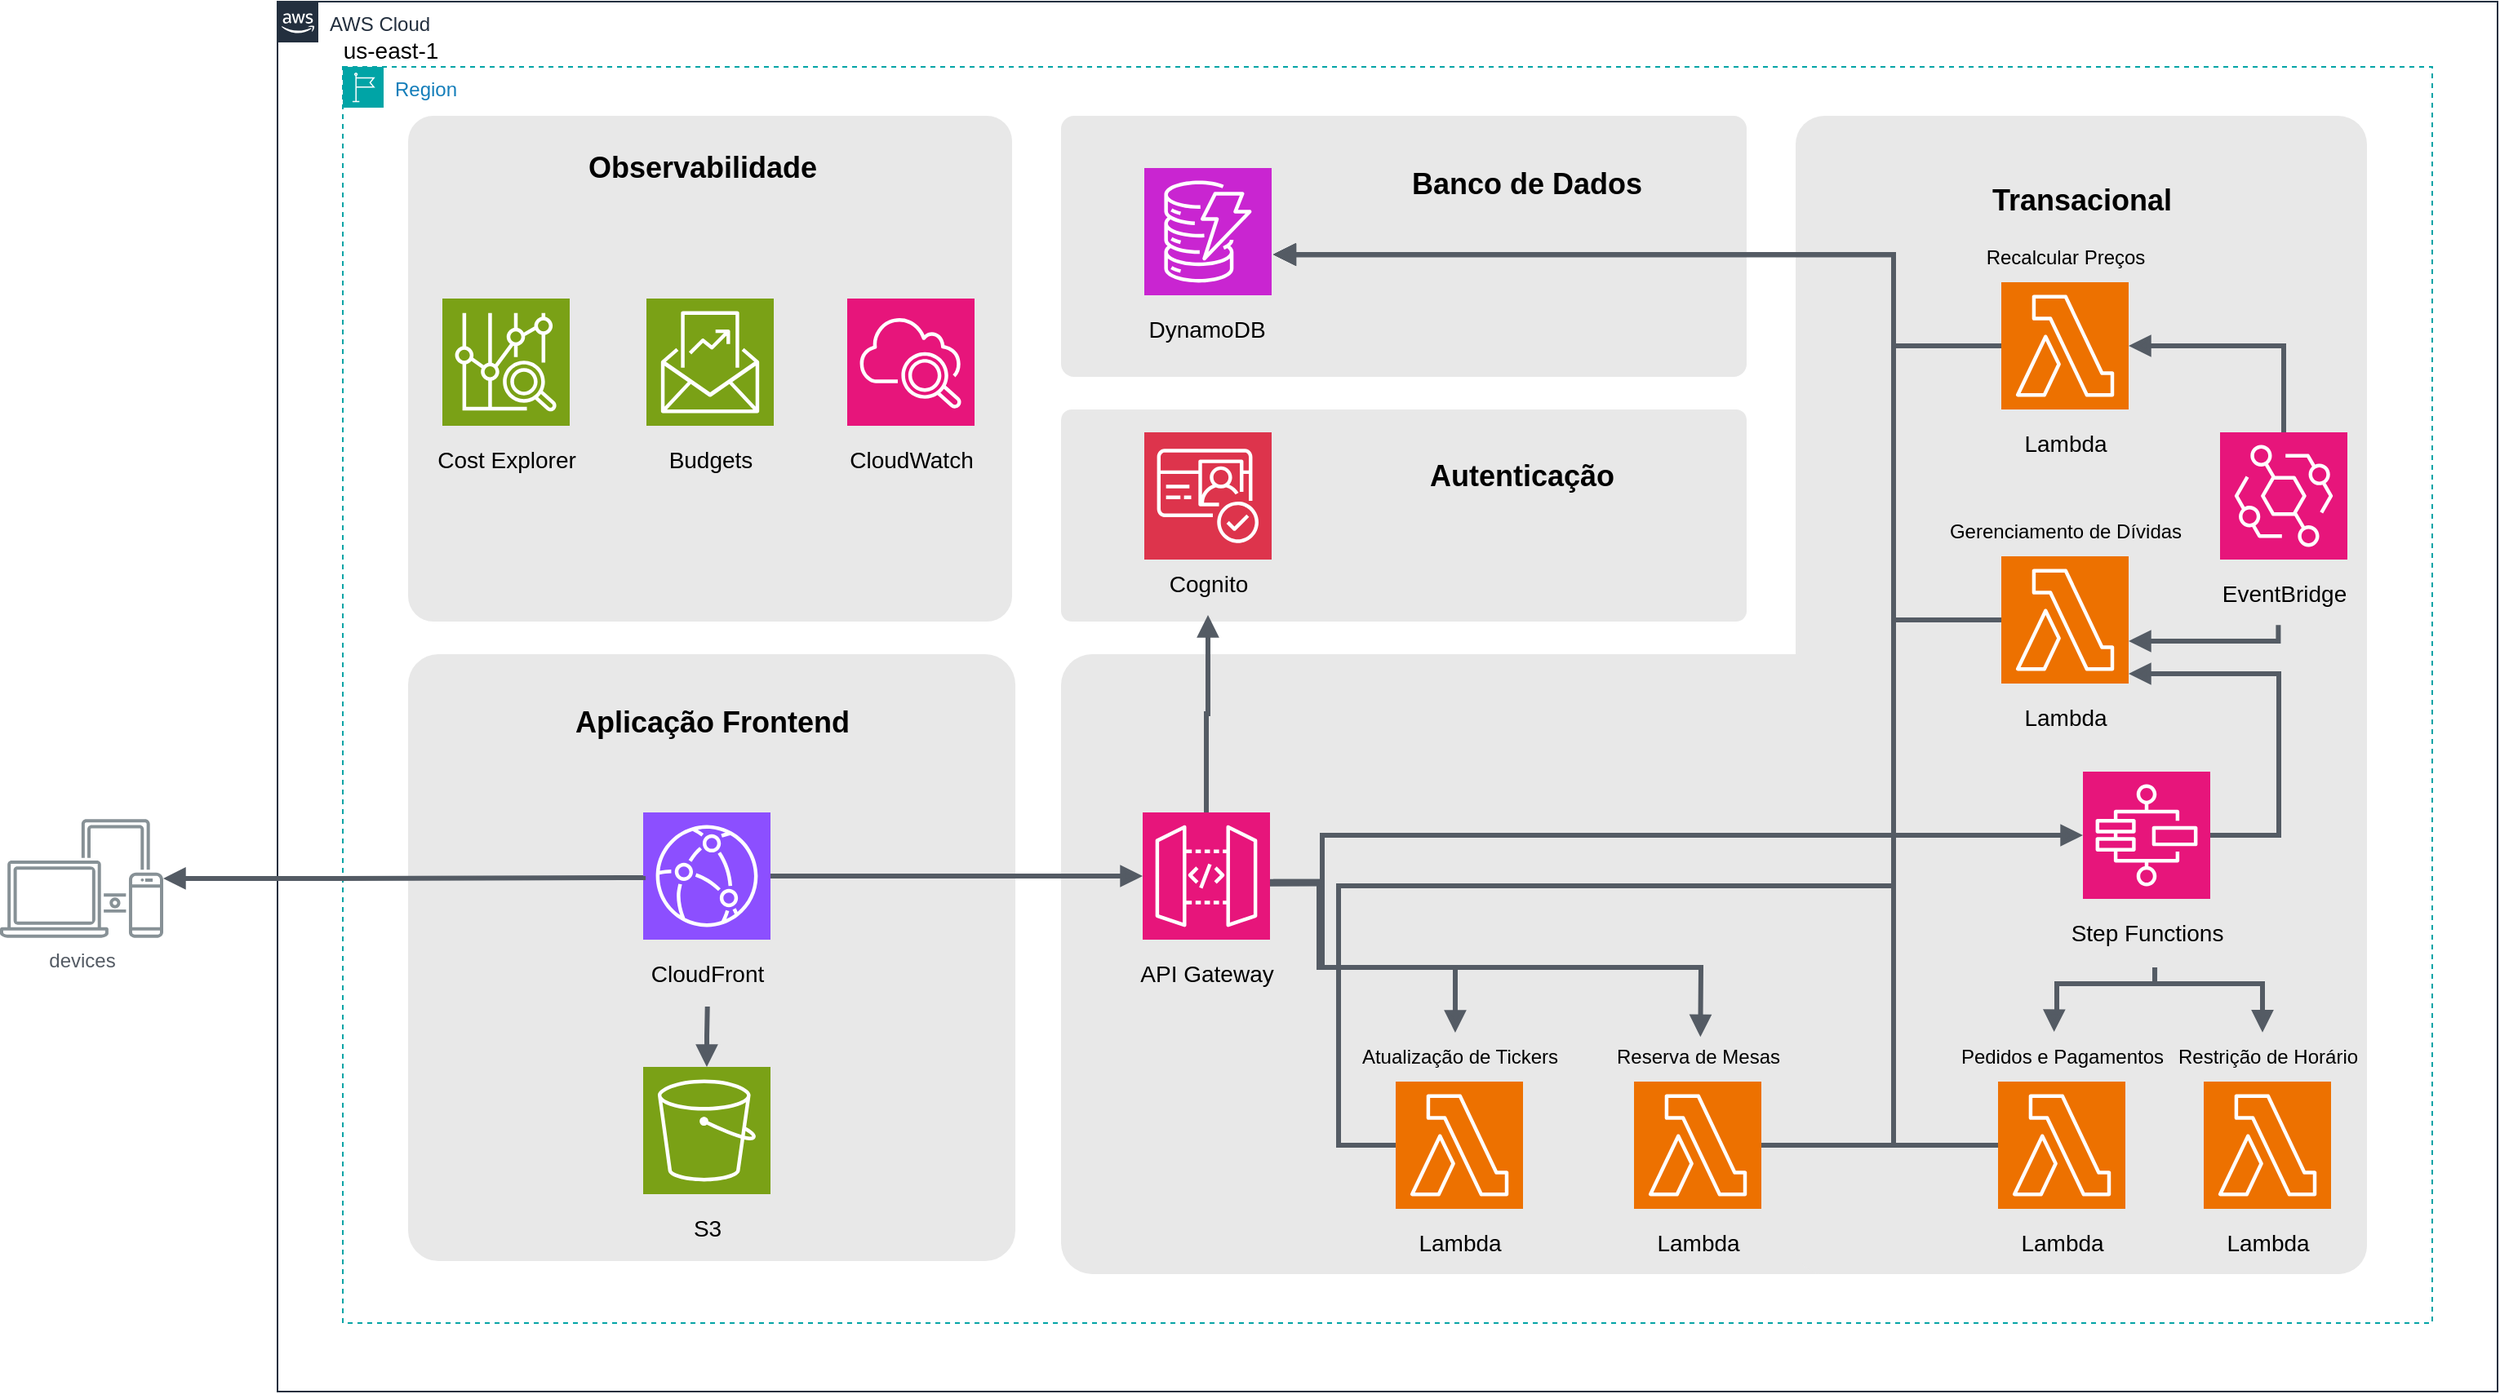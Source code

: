 <mxfile version="24.8.3">
  <diagram name="Página-1" id="DI-ENJPCS5pUVEPgq271">
    <mxGraphModel dx="1366" dy="735" grid="1" gridSize="10" guides="1" tooltips="1" connect="1" arrows="1" fold="1" page="1" pageScale="1" pageWidth="1600" pageHeight="900" math="0" shadow="0">
      <root>
        <mxCell id="0" />
        <mxCell id="1" parent="0" />
        <mxCell id="Wcygocvn48Qtb0r2ZFJX-1" value="AWS Cloud" style="points=[[0,0],[0.25,0],[0.5,0],[0.75,0],[1,0],[1,0.25],[1,0.5],[1,0.75],[1,1],[0.75,1],[0.5,1],[0.25,1],[0,1],[0,0.75],[0,0.5],[0,0.25]];outlineConnect=0;gradientColor=none;html=1;whiteSpace=wrap;fontSize=12;fontStyle=0;container=1;pointerEvents=0;collapsible=0;recursiveResize=0;shape=mxgraph.aws4.group;grIcon=mxgraph.aws4.group_aws_cloud_alt;strokeColor=#232F3E;fillColor=none;verticalAlign=top;align=left;spacingLeft=30;fontColor=#232F3E;dashed=0;" vertex="1" parent="1">
          <mxGeometry x="200" y="28" width="1360" height="852" as="geometry" />
        </mxCell>
        <mxCell id="Wcygocvn48Qtb0r2ZFJX-2" value="Region" style="points=[[0,0],[0.25,0],[0.5,0],[0.75,0],[1,0],[1,0.25],[1,0.5],[1,0.75],[1,1],[0.75,1],[0.5,1],[0.25,1],[0,1],[0,0.75],[0,0.5],[0,0.25]];outlineConnect=0;gradientColor=none;html=1;whiteSpace=wrap;fontSize=12;fontStyle=0;container=1;pointerEvents=0;collapsible=0;recursiveResize=0;shape=mxgraph.aws4.group;grIcon=mxgraph.aws4.group_region;strokeColor=#00A4A6;fillColor=none;verticalAlign=top;align=left;spacingLeft=30;fontColor=#147EBA;dashed=1;" vertex="1" parent="Wcygocvn48Qtb0r2ZFJX-1">
          <mxGeometry x="40" y="40" width="1280" height="770" as="geometry" />
        </mxCell>
        <mxCell id="Wcygocvn48Qtb0r2ZFJX-5" value="" style="whiteSpace=wrap;html=1;aspect=fixed;fillColor=#e8e8e8;strokeColor=none;rounded=1;arcSize=5;" vertex="1" parent="Wcygocvn48Qtb0r2ZFJX-2">
          <mxGeometry x="40" y="360" width="372" height="372" as="geometry" />
        </mxCell>
        <mxCell id="Wcygocvn48Qtb0r2ZFJX-6" value="" style="sketch=0;points=[[0,0,0],[0.25,0,0],[0.5,0,0],[0.75,0,0],[1,0,0],[0,1,0],[0.25,1,0],[0.5,1,0],[0.75,1,0],[1,1,0],[0,0.25,0],[0,0.5,0],[0,0.75,0],[1,0.25,0],[1,0.5,0],[1,0.75,0]];outlineConnect=0;fontColor=#232F3E;fillColor=#7AA116;strokeColor=#ffffff;dashed=0;verticalLabelPosition=bottom;verticalAlign=top;align=center;html=1;fontSize=12;fontStyle=0;aspect=fixed;shape=mxgraph.aws4.resourceIcon;resIcon=mxgraph.aws4.s3;" vertex="1" parent="Wcygocvn48Qtb0r2ZFJX-2">
          <mxGeometry x="184" y="613" width="78" height="78" as="geometry" />
        </mxCell>
        <mxCell id="Wcygocvn48Qtb0r2ZFJX-7" value="" style="sketch=0;points=[[0,0,0],[0.25,0,0],[0.5,0,0],[0.75,0,0],[1,0,0],[0,1,0],[0.25,1,0],[0.5,1,0],[0.75,1,0],[1,1,0],[0,0.25,0],[0,0.5,0],[0,0.75,0],[1,0.25,0],[1,0.5,0],[1,0.75,0]];outlineConnect=0;fontColor=#232F3E;fillColor=#8C4FFF;strokeColor=#ffffff;dashed=0;verticalLabelPosition=bottom;verticalAlign=top;align=center;html=1;fontSize=12;fontStyle=0;aspect=fixed;shape=mxgraph.aws4.resourceIcon;resIcon=mxgraph.aws4.cloudfront;" vertex="1" parent="Wcygocvn48Qtb0r2ZFJX-2">
          <mxGeometry x="184" y="457" width="78" height="78" as="geometry" />
        </mxCell>
        <mxCell id="Wcygocvn48Qtb0r2ZFJX-8" value="&lt;b&gt;Aplicação Frontend&lt;/b&gt;" style="text;html=1;align=center;verticalAlign=middle;resizable=0;points=[];autosize=1;strokeColor=none;fillColor=none;fontSize=18;" vertex="1" parent="Wcygocvn48Qtb0r2ZFJX-2">
          <mxGeometry x="131" y="382" width="190" height="40" as="geometry" />
        </mxCell>
        <mxCell id="Wcygocvn48Qtb0r2ZFJX-12" value="&lt;span style=&quot;font-size: 14px;&quot;&gt;S3&lt;/span&gt;" style="text;html=1;align=center;verticalAlign=middle;resizable=0;points=[];autosize=1;strokeColor=none;fillColor=none;fontSize=18;" vertex="1" parent="Wcygocvn48Qtb0r2ZFJX-2">
          <mxGeometry x="203" y="691" width="40" height="40" as="geometry" />
        </mxCell>
        <mxCell id="Wcygocvn48Qtb0r2ZFJX-13" value="" style="shape=image;verticalLabelPosition=bottom;labelBackgroundColor=default;verticalAlign=top;aspect=fixed;imageAspect=0;image=https://www.pngmart.com/files/23/React-Logo-PNG-File.png;" vertex="1" parent="Wcygocvn48Qtb0r2ZFJX-2">
          <mxGeometry x="32" y="601.33" width="152" height="101.34" as="geometry" />
        </mxCell>
        <mxCell id="Wcygocvn48Qtb0r2ZFJX-14" value="" style="whiteSpace=wrap;html=1;fillColor=#e8e8e8;strokeColor=none;rounded=1;arcSize=5;" vertex="1" parent="Wcygocvn48Qtb0r2ZFJX-2">
          <mxGeometry x="440" y="360" width="800" height="380" as="geometry" />
        </mxCell>
        <mxCell id="Wcygocvn48Qtb0r2ZFJX-16" value="" style="whiteSpace=wrap;html=1;fillColor=#e8e8e8;strokeColor=none;rounded=1;arcSize=5;" vertex="1" parent="Wcygocvn48Qtb0r2ZFJX-2">
          <mxGeometry x="890" y="30" width="350" height="710" as="geometry" />
        </mxCell>
        <mxCell id="Wcygocvn48Qtb0r2ZFJX-17" value="&lt;b&gt;Transacional&lt;/b&gt;" style="text;html=1;align=center;verticalAlign=middle;resizable=0;points=[];autosize=1;strokeColor=none;fillColor=none;fontSize=18;" vertex="1" parent="Wcygocvn48Qtb0r2ZFJX-2">
          <mxGeometry x="1000" y="62" width="130" height="40" as="geometry" />
        </mxCell>
        <mxCell id="Wcygocvn48Qtb0r2ZFJX-18" value="" style="sketch=0;points=[[0,0,0],[0.25,0,0],[0.5,0,0],[0.75,0,0],[1,0,0],[0,1,0],[0.25,1,0],[0.5,1,0],[0.75,1,0],[1,1,0],[0,0.25,0],[0,0.5,0],[0,0.75,0],[1,0.25,0],[1,0.5,0],[1,0.75,0]];outlineConnect=0;fontColor=#232F3E;fillColor=#E7157B;strokeColor=#ffffff;dashed=0;verticalLabelPosition=bottom;verticalAlign=top;align=center;html=1;fontSize=12;fontStyle=0;aspect=fixed;shape=mxgraph.aws4.resourceIcon;resIcon=mxgraph.aws4.api_gateway;rounded=1;arcSize=5;fontFamily=Helvetica;" vertex="1" parent="Wcygocvn48Qtb0r2ZFJX-2">
          <mxGeometry x="490" y="457" width="78" height="78" as="geometry" />
        </mxCell>
        <mxCell id="Wcygocvn48Qtb0r2ZFJX-19" value="&lt;span style=&quot;font-size: 14px;&quot;&gt;API Gateway&lt;/span&gt;" style="text;html=1;align=center;verticalAlign=middle;resizable=0;points=[];autosize=1;strokeColor=none;fillColor=none;fontSize=18;" vertex="1" parent="Wcygocvn48Qtb0r2ZFJX-2">
          <mxGeometry x="474" y="535" width="110" height="40" as="geometry" />
        </mxCell>
        <mxCell id="Wcygocvn48Qtb0r2ZFJX-20" value="" style="sketch=0;points=[[0,0,0],[0.25,0,0],[0.5,0,0],[0.75,0,0],[1,0,0],[0,1,0],[0.25,1,0],[0.5,1,0],[0.75,1,0],[1,1,0],[0,0.25,0],[0,0.5,0],[0,0.75,0],[1,0.25,0],[1,0.5,0],[1,0.75,0]];outlineConnect=0;fontColor=#232F3E;fillColor=#ED7100;strokeColor=#ffffff;dashed=0;verticalLabelPosition=bottom;verticalAlign=top;align=center;html=1;fontSize=12;fontStyle=0;aspect=fixed;shape=mxgraph.aws4.resourceIcon;resIcon=mxgraph.aws4.lambda;rounded=1;arcSize=5;fontFamily=Helvetica;" vertex="1" parent="Wcygocvn48Qtb0r2ZFJX-2">
          <mxGeometry x="645" y="622" width="78" height="78" as="geometry" />
        </mxCell>
        <mxCell id="Wcygocvn48Qtb0r2ZFJX-21" value="" style="sketch=0;points=[[0,0,0],[0.25,0,0],[0.5,0,0],[0.75,0,0],[1,0,0],[0,1,0],[0.25,1,0],[0.5,1,0],[0.75,1,0],[1,1,0],[0,0.25,0],[0,0.5,0],[0,0.75,0],[1,0.25,0],[1,0.5,0],[1,0.75,0]];outlineConnect=0;fontColor=#232F3E;fillColor=#ED7100;strokeColor=#ffffff;dashed=0;verticalLabelPosition=bottom;verticalAlign=top;align=center;html=1;fontSize=12;fontStyle=0;aspect=fixed;shape=mxgraph.aws4.resourceIcon;resIcon=mxgraph.aws4.lambda;rounded=1;arcSize=5;fontFamily=Helvetica;" vertex="1" parent="Wcygocvn48Qtb0r2ZFJX-2">
          <mxGeometry x="791" y="622" width="78" height="78" as="geometry" />
        </mxCell>
        <mxCell id="Wcygocvn48Qtb0r2ZFJX-23" value="" style="sketch=0;points=[[0,0,0],[0.25,0,0],[0.5,0,0],[0.75,0,0],[1,0,0],[0,1,0],[0.25,1,0],[0.5,1,0],[0.75,1,0],[1,1,0],[0,0.25,0],[0,0.5,0],[0,0.75,0],[1,0.25,0],[1,0.5,0],[1,0.75,0]];outlineConnect=0;fontColor=#232F3E;fillColor=#ED7100;strokeColor=#ffffff;dashed=0;verticalLabelPosition=bottom;verticalAlign=top;align=center;html=1;fontSize=12;fontStyle=0;aspect=fixed;shape=mxgraph.aws4.resourceIcon;resIcon=mxgraph.aws4.lambda;rounded=1;arcSize=5;fontFamily=Helvetica;" vertex="1" parent="Wcygocvn48Qtb0r2ZFJX-2">
          <mxGeometry x="1014" y="622" width="78" height="78" as="geometry" />
        </mxCell>
        <mxCell id="Wcygocvn48Qtb0r2ZFJX-24" value="" style="sketch=0;points=[[0,0,0],[0.25,0,0],[0.5,0,0],[0.75,0,0],[1,0,0],[0,1,0],[0.25,1,0],[0.5,1,0],[0.75,1,0],[1,1,0],[0,0.25,0],[0,0.5,0],[0,0.75,0],[1,0.25,0],[1,0.5,0],[1,0.75,0]];outlineConnect=0;fontColor=#232F3E;fillColor=#ED7100;strokeColor=#ffffff;dashed=0;verticalLabelPosition=bottom;verticalAlign=top;align=center;html=1;fontSize=12;fontStyle=0;aspect=fixed;shape=mxgraph.aws4.resourceIcon;resIcon=mxgraph.aws4.lambda;rounded=1;arcSize=5;fontFamily=Helvetica;" vertex="1" parent="Wcygocvn48Qtb0r2ZFJX-2">
          <mxGeometry x="1140" y="622" width="78" height="78" as="geometry" />
        </mxCell>
        <mxCell id="Wcygocvn48Qtb0r2ZFJX-25" value="" style="sketch=0;points=[[0,0,0],[0.25,0,0],[0.5,0,0],[0.75,0,0],[1,0,0],[0,1,0],[0.25,1,0],[0.5,1,0],[0.75,1,0],[1,1,0],[0,0.25,0],[0,0.5,0],[0,0.75,0],[1,0.25,0],[1,0.5,0],[1,0.75,0]];outlineConnect=0;fontColor=#232F3E;fillColor=#ED7100;strokeColor=#ffffff;dashed=0;verticalLabelPosition=bottom;verticalAlign=top;align=center;html=1;fontSize=12;fontStyle=0;aspect=fixed;shape=mxgraph.aws4.resourceIcon;resIcon=mxgraph.aws4.lambda;rounded=1;arcSize=5;fontFamily=Helvetica;" vertex="1" parent="Wcygocvn48Qtb0r2ZFJX-2">
          <mxGeometry x="1016" y="300" width="78" height="78" as="geometry" />
        </mxCell>
        <mxCell id="Wcygocvn48Qtb0r2ZFJX-26" value="" style="sketch=0;points=[[0,0,0],[0.25,0,0],[0.5,0,0],[0.75,0,0],[1,0,0],[0,1,0],[0.25,1,0],[0.5,1,0],[0.75,1,0],[1,1,0],[0,0.25,0],[0,0.5,0],[0,0.75,0],[1,0.25,0],[1,0.5,0],[1,0.75,0]];outlineConnect=0;fontColor=#232F3E;fillColor=#ED7100;strokeColor=#ffffff;dashed=0;verticalLabelPosition=bottom;verticalAlign=top;align=center;html=1;fontSize=12;fontStyle=0;aspect=fixed;shape=mxgraph.aws4.resourceIcon;resIcon=mxgraph.aws4.lambda;rounded=1;arcSize=5;fontFamily=Helvetica;" vertex="1" parent="Wcygocvn48Qtb0r2ZFJX-2">
          <mxGeometry x="1016" y="132" width="78" height="78" as="geometry" />
        </mxCell>
        <mxCell id="Wcygocvn48Qtb0r2ZFJX-27" value="&lt;span style=&quot;font-size: 14px;&quot;&gt;Lambda&lt;/span&gt;" style="text;html=1;align=center;verticalAlign=middle;resizable=0;points=[];autosize=1;strokeColor=none;fillColor=none;fontSize=18;" vertex="1" parent="Wcygocvn48Qtb0r2ZFJX-2">
          <mxGeometry x="649" y="700" width="70" height="40" as="geometry" />
        </mxCell>
        <mxCell id="Wcygocvn48Qtb0r2ZFJX-28" value="&lt;span style=&quot;font-size: 14px;&quot;&gt;Lambda&lt;/span&gt;" style="text;html=1;align=center;verticalAlign=middle;resizable=0;points=[];autosize=1;strokeColor=none;fillColor=none;fontSize=18;" vertex="1" parent="Wcygocvn48Qtb0r2ZFJX-2">
          <mxGeometry x="795" y="700" width="70" height="40" as="geometry" />
        </mxCell>
        <mxCell id="Wcygocvn48Qtb0r2ZFJX-30" value="&lt;span style=&quot;font-size: 14px;&quot;&gt;Lambda&lt;/span&gt;" style="text;html=1;align=center;verticalAlign=middle;resizable=0;points=[];autosize=1;strokeColor=none;fillColor=none;fontSize=18;" vertex="1" parent="Wcygocvn48Qtb0r2ZFJX-2">
          <mxGeometry x="1018" y="700" width="70" height="40" as="geometry" />
        </mxCell>
        <mxCell id="Wcygocvn48Qtb0r2ZFJX-31" value="&lt;span style=&quot;font-size: 14px;&quot;&gt;Lambda&lt;/span&gt;" style="text;html=1;align=center;verticalAlign=middle;resizable=0;points=[];autosize=1;strokeColor=none;fillColor=none;fontSize=18;" vertex="1" parent="Wcygocvn48Qtb0r2ZFJX-2">
          <mxGeometry x="1144" y="700" width="70" height="40" as="geometry" />
        </mxCell>
        <mxCell id="Wcygocvn48Qtb0r2ZFJX-32" value="&lt;span style=&quot;font-size: 14px;&quot;&gt;Lambda&lt;/span&gt;" style="text;html=1;align=center;verticalAlign=middle;resizable=0;points=[];autosize=1;strokeColor=none;fillColor=none;fontSize=18;" vertex="1" parent="Wcygocvn48Qtb0r2ZFJX-2">
          <mxGeometry x="1020" y="378" width="70" height="40" as="geometry" />
        </mxCell>
        <mxCell id="Wcygocvn48Qtb0r2ZFJX-33" value="&lt;span style=&quot;font-size: 14px;&quot;&gt;Lambda&lt;/span&gt;" style="text;html=1;align=center;verticalAlign=middle;resizable=0;points=[];autosize=1;strokeColor=none;fillColor=none;fontSize=18;" vertex="1" parent="Wcygocvn48Qtb0r2ZFJX-2">
          <mxGeometry x="1020" y="210" width="70" height="40" as="geometry" />
        </mxCell>
        <mxCell id="Wcygocvn48Qtb0r2ZFJX-34" value="Atualização de Tickers" style="text;html=1;align=center;verticalAlign=middle;resizable=0;points=[];autosize=1;strokeColor=none;fillColor=none;" vertex="1" parent="Wcygocvn48Qtb0r2ZFJX-2">
          <mxGeometry x="614" y="592" width="140" height="30" as="geometry" />
        </mxCell>
        <mxCell id="Wcygocvn48Qtb0r2ZFJX-35" value="&lt;font style=&quot;font-size: 12px;&quot;&gt;Reserva de Mesas&lt;/font&gt;" style="text;html=1;align=center;verticalAlign=middle;resizable=0;points=[];autosize=1;strokeColor=none;fillColor=none;" vertex="1" parent="Wcygocvn48Qtb0r2ZFJX-2">
          <mxGeometry x="770" y="592" width="120" height="30" as="geometry" />
        </mxCell>
        <mxCell id="Wcygocvn48Qtb0r2ZFJX-37" value="&lt;font style=&quot;font-size: 12px;&quot;&gt;Recalcular Preços&lt;/font&gt;" style="text;html=1;align=center;verticalAlign=middle;resizable=0;points=[];autosize=1;strokeColor=none;fillColor=none;" vertex="1" parent="Wcygocvn48Qtb0r2ZFJX-2">
          <mxGeometry x="995" y="102" width="120" height="30" as="geometry" />
        </mxCell>
        <mxCell id="Wcygocvn48Qtb0r2ZFJX-38" value="&lt;font style=&quot;font-size: 12px;&quot;&gt;Gerenciamento de Dívidas&lt;/font&gt;" style="text;html=1;align=center;verticalAlign=middle;resizable=0;points=[];autosize=1;strokeColor=none;fillColor=none;" vertex="1" parent="Wcygocvn48Qtb0r2ZFJX-2">
          <mxGeometry x="970" y="270" width="170" height="30" as="geometry" />
        </mxCell>
        <mxCell id="Wcygocvn48Qtb0r2ZFJX-39" value="Pedidos e Pagamentos" style="text;html=1;align=center;verticalAlign=middle;resizable=0;points=[];autosize=1;strokeColor=none;fillColor=none;" vertex="1" parent="Wcygocvn48Qtb0r2ZFJX-2">
          <mxGeometry x="978" y="592" width="150" height="30" as="geometry" />
        </mxCell>
        <mxCell id="Wcygocvn48Qtb0r2ZFJX-40" value="Restrição de Horário" style="text;html=1;align=center;verticalAlign=middle;resizable=0;points=[];autosize=1;strokeColor=none;fillColor=none;" vertex="1" parent="Wcygocvn48Qtb0r2ZFJX-2">
          <mxGeometry x="1114" y="592" width="130" height="30" as="geometry" />
        </mxCell>
        <mxCell id="Wcygocvn48Qtb0r2ZFJX-44" value="" style="edgeStyle=orthogonalEdgeStyle;html=1;endArrow=none;elbow=vertical;startArrow=block;startFill=1;strokeColor=#545B64;rounded=0;strokeWidth=3;exitX=0.5;exitY=0;exitDx=0;exitDy=0;exitPerimeter=0;entryX=0.504;entryY=1.025;entryDx=0;entryDy=0;entryPerimeter=0;" edge="1" parent="Wcygocvn48Qtb0r2ZFJX-2" source="Wcygocvn48Qtb0r2ZFJX-6" target="Wcygocvn48Qtb0r2ZFJX-11">
          <mxGeometry width="100" relative="1" as="geometry">
            <mxPoint x="463" y="681" as="sourcePoint" />
            <mxPoint x="223" y="582" as="targetPoint" />
          </mxGeometry>
        </mxCell>
        <mxCell id="Wcygocvn48Qtb0r2ZFJX-11" value="&lt;span style=&quot;font-size: 14px;&quot;&gt;CloudFront&lt;/span&gt;" style="text;html=1;align=center;verticalAlign=middle;resizable=0;points=[];autosize=1;strokeColor=none;fillColor=none;fontSize=18;" vertex="1" parent="Wcygocvn48Qtb0r2ZFJX-2">
          <mxGeometry x="178" y="535" width="90" height="40" as="geometry" />
        </mxCell>
        <mxCell id="Wcygocvn48Qtb0r2ZFJX-45" value="" style="edgeStyle=orthogonalEdgeStyle;html=1;endArrow=none;elbow=vertical;startArrow=block;startFill=1;strokeColor=#545B64;rounded=0;strokeWidth=3;entryX=1;entryY=0.5;entryDx=0;entryDy=0;entryPerimeter=0;exitX=0;exitY=0.5;exitDx=0;exitDy=0;exitPerimeter=0;" edge="1" parent="Wcygocvn48Qtb0r2ZFJX-2" source="Wcygocvn48Qtb0r2ZFJX-18" target="Wcygocvn48Qtb0r2ZFJX-7">
          <mxGeometry width="100" relative="1" as="geometry">
            <mxPoint x="262" y="546.5" as="sourcePoint" />
            <mxPoint x="556" y="545.5" as="targetPoint" />
            <Array as="points">
              <mxPoint x="450" y="496" />
              <mxPoint x="450" y="496" />
            </Array>
          </mxGeometry>
        </mxCell>
        <mxCell id="Wcygocvn48Qtb0r2ZFJX-46" value="" style="sketch=0;points=[[0,0,0],[0.25,0,0],[0.5,0,0],[0.75,0,0],[1,0,0],[0,1,0],[0.25,1,0],[0.5,1,0],[0.75,1,0],[1,1,0],[0,0.25,0],[0,0.5,0],[0,0.75,0],[1,0.25,0],[1,0.5,0],[1,0.75,0]];outlineConnect=0;fontColor=#232F3E;fillColor=#E7157B;strokeColor=#ffffff;dashed=0;verticalLabelPosition=bottom;verticalAlign=top;align=center;html=1;fontSize=12;fontStyle=0;aspect=fixed;shape=mxgraph.aws4.resourceIcon;resIcon=mxgraph.aws4.eventbridge;rounded=1;arcSize=5;fontFamily=Helvetica;" vertex="1" parent="Wcygocvn48Qtb0r2ZFJX-2">
          <mxGeometry x="1150" y="224" width="78" height="78" as="geometry" />
        </mxCell>
        <mxCell id="Wcygocvn48Qtb0r2ZFJX-47" value="" style="edgeStyle=orthogonalEdgeStyle;html=1;endArrow=none;elbow=vertical;startArrow=block;startFill=1;strokeColor=#545B64;rounded=0;strokeWidth=3;entryX=1;entryY=0.5;entryDx=0;entryDy=0;entryPerimeter=0;exitX=0.482;exitY=0;exitDx=0;exitDy=0;exitPerimeter=0;" edge="1" parent="Wcygocvn48Qtb0r2ZFJX-2" source="Wcygocvn48Qtb0r2ZFJX-34">
          <mxGeometry width="100" relative="1" as="geometry">
            <mxPoint x="798" y="499.38" as="sourcePoint" />
            <mxPoint x="570" y="499.38" as="targetPoint" />
            <Array as="points">
              <mxPoint x="682" y="552" />
              <mxPoint x="600" y="552" />
              <mxPoint x="600" y="499" />
            </Array>
          </mxGeometry>
        </mxCell>
        <mxCell id="Wcygocvn48Qtb0r2ZFJX-48" value="" style="edgeStyle=orthogonalEdgeStyle;html=1;endArrow=none;elbow=vertical;startArrow=block;startFill=1;strokeColor=#545B64;rounded=0;strokeWidth=3;entryX=1;entryY=0.5;entryDx=0;entryDy=0;entryPerimeter=0;exitX=0.514;exitY=0.089;exitDx=0;exitDy=0;exitPerimeter=0;" edge="1" parent="Wcygocvn48Qtb0r2ZFJX-2" source="Wcygocvn48Qtb0r2ZFJX-35">
          <mxGeometry width="100" relative="1" as="geometry">
            <mxPoint x="680" y="592" as="sourcePoint" />
            <mxPoint x="568" y="499.38" as="targetPoint" />
            <Array as="points">
              <mxPoint x="832" y="590" />
              <mxPoint x="832" y="552" />
              <mxPoint x="598" y="552" />
              <mxPoint x="598" y="499" />
            </Array>
          </mxGeometry>
        </mxCell>
        <mxCell id="Wcygocvn48Qtb0r2ZFJX-50" value="" style="edgeStyle=orthogonalEdgeStyle;html=1;endArrow=none;elbow=vertical;startArrow=block;startFill=1;strokeColor=#545B64;rounded=0;strokeWidth=3;entryX=1;entryY=0.5;entryDx=0;entryDy=0;entryPerimeter=0;exitX=0;exitY=0.5;exitDx=0;exitDy=0;exitPerimeter=0;" edge="1" parent="Wcygocvn48Qtb0r2ZFJX-2" source="Wcygocvn48Qtb0r2ZFJX-62">
          <mxGeometry width="100" relative="1" as="geometry">
            <mxPoint x="928" y="591.15" as="sourcePoint" />
            <mxPoint x="568" y="500.84" as="targetPoint" />
            <Array as="points">
              <mxPoint x="600" y="471" />
              <mxPoint x="600" y="501" />
            </Array>
          </mxGeometry>
        </mxCell>
        <mxCell id="Wcygocvn48Qtb0r2ZFJX-51" value="" style="edgeStyle=orthogonalEdgeStyle;html=1;endArrow=none;elbow=vertical;startArrow=block;startFill=1;strokeColor=#545B64;rounded=0;strokeWidth=3;entryX=0.542;entryY=1.05;entryDx=0;entryDy=0;entryPerimeter=0;exitX=0.477;exitY=-0.004;exitDx=0;exitDy=0;exitPerimeter=0;" edge="1" parent="Wcygocvn48Qtb0r2ZFJX-2" source="Wcygocvn48Qtb0r2ZFJX-40" target="Wcygocvn48Qtb0r2ZFJX-66">
          <mxGeometry width="100" relative="1" as="geometry">
            <mxPoint x="1051" y="590.61" as="sourcePoint" />
            <mxPoint x="568" y="501.45" as="targetPoint" />
            <Array as="points">
              <mxPoint x="1176" y="562" />
              <mxPoint x="1110" y="562" />
            </Array>
          </mxGeometry>
        </mxCell>
        <mxCell id="Wcygocvn48Qtb0r2ZFJX-56" value="" style="whiteSpace=wrap;html=1;fillColor=#e8e8e8;strokeColor=none;rounded=1;arcSize=5;" vertex="1" parent="Wcygocvn48Qtb0r2ZFJX-2">
          <mxGeometry x="440" y="210" width="420" height="130" as="geometry" />
        </mxCell>
        <mxCell id="Wcygocvn48Qtb0r2ZFJX-55" value="" style="sketch=0;points=[[0,0,0],[0.25,0,0],[0.5,0,0],[0.75,0,0],[1,0,0],[0,1,0],[0.25,1,0],[0.5,1,0],[0.75,1,0],[1,1,0],[0,0.25,0],[0,0.5,0],[0,0.75,0],[1,0.25,0],[1,0.5,0],[1,0.75,0]];outlineConnect=0;fontColor=#232F3E;fillColor=#DD344C;strokeColor=#ffffff;dashed=0;verticalLabelPosition=bottom;verticalAlign=top;align=center;html=1;fontSize=12;fontStyle=0;aspect=fixed;shape=mxgraph.aws4.resourceIcon;resIcon=mxgraph.aws4.cognito;rounded=1;arcSize=5;fontFamily=Helvetica;" vertex="1" parent="Wcygocvn48Qtb0r2ZFJX-2">
          <mxGeometry x="491" y="224" width="78" height="78" as="geometry" />
        </mxCell>
        <mxCell id="Wcygocvn48Qtb0r2ZFJX-57" value="&lt;span style=&quot;font-size: 14px;&quot;&gt;Cognito&lt;/span&gt;" style="text;html=1;align=center;verticalAlign=middle;resizable=0;points=[];autosize=1;strokeColor=none;fillColor=none;fontSize=18;" vertex="1" parent="Wcygocvn48Qtb0r2ZFJX-2">
          <mxGeometry x="495" y="296" width="70" height="40" as="geometry" />
        </mxCell>
        <mxCell id="Wcygocvn48Qtb0r2ZFJX-58" value="&lt;b&gt;Autenticação&lt;/b&gt;" style="text;html=1;align=center;verticalAlign=middle;resizable=0;points=[];autosize=1;strokeColor=none;fillColor=none;fontSize=18;" vertex="1" parent="Wcygocvn48Qtb0r2ZFJX-2">
          <mxGeometry x="652" y="231" width="140" height="40" as="geometry" />
        </mxCell>
        <mxCell id="Wcygocvn48Qtb0r2ZFJX-59" value="" style="edgeStyle=orthogonalEdgeStyle;html=1;endArrow=none;elbow=vertical;startArrow=block;startFill=1;strokeColor=#545B64;rounded=0;strokeWidth=3;entryX=0.5;entryY=0;entryDx=0;entryDy=0;entryPerimeter=0;" edge="1" parent="Wcygocvn48Qtb0r2ZFJX-2" source="Wcygocvn48Qtb0r2ZFJX-57" target="Wcygocvn48Qtb0r2ZFJX-18">
          <mxGeometry width="100" relative="1" as="geometry">
            <mxPoint x="530" y="342" as="sourcePoint" />
            <mxPoint x="500" y="382" as="targetPoint" />
            <Array as="points" />
          </mxGeometry>
        </mxCell>
        <mxCell id="Wcygocvn48Qtb0r2ZFJX-62" value="" style="sketch=0;points=[[0,0,0],[0.25,0,0],[0.5,0,0],[0.75,0,0],[1,0,0],[0,1,0],[0.25,1,0],[0.5,1,0],[0.75,1,0],[1,1,0],[0,0.25,0],[0,0.5,0],[0,0.75,0],[1,0.25,0],[1,0.5,0],[1,0.75,0]];outlineConnect=0;fontColor=#232F3E;fillColor=#E7157B;strokeColor=#ffffff;dashed=0;verticalLabelPosition=bottom;verticalAlign=top;align=center;html=1;fontSize=12;fontStyle=0;aspect=fixed;shape=mxgraph.aws4.resourceIcon;resIcon=mxgraph.aws4.step_functions;rounded=1;arcSize=5;fontFamily=Helvetica;" vertex="1" parent="Wcygocvn48Qtb0r2ZFJX-2">
          <mxGeometry x="1066" y="432" width="78" height="78" as="geometry" />
        </mxCell>
        <mxCell id="Wcygocvn48Qtb0r2ZFJX-63" value="&lt;span style=&quot;font-size: 14px;&quot;&gt;EventBridge&lt;/span&gt;" style="text;html=1;align=center;verticalAlign=middle;resizable=0;points=[];autosize=1;strokeColor=none;fillColor=none;fontSize=18;" vertex="1" parent="Wcygocvn48Qtb0r2ZFJX-2">
          <mxGeometry x="1139" y="302" width="100" height="40" as="geometry" />
        </mxCell>
        <mxCell id="Wcygocvn48Qtb0r2ZFJX-64" value="" style="edgeStyle=orthogonalEdgeStyle;html=1;endArrow=none;elbow=vertical;startArrow=block;startFill=1;strokeColor=#545B64;rounded=0;strokeWidth=3;entryX=0.5;entryY=0;entryDx=0;entryDy=0;entryPerimeter=0;exitX=1;exitY=0.5;exitDx=0;exitDy=0;exitPerimeter=0;" edge="1" parent="Wcygocvn48Qtb0r2ZFJX-2" source="Wcygocvn48Qtb0r2ZFJX-26" target="Wcygocvn48Qtb0r2ZFJX-46">
          <mxGeometry width="100" relative="1" as="geometry">
            <mxPoint x="1189.26" y="92" as="sourcePoint" />
            <mxPoint x="1188.26" y="213" as="targetPoint" />
            <Array as="points" />
          </mxGeometry>
        </mxCell>
        <mxCell id="Wcygocvn48Qtb0r2ZFJX-65" value="" style="edgeStyle=orthogonalEdgeStyle;html=1;endArrow=none;elbow=vertical;startArrow=block;startFill=1;strokeColor=#545B64;rounded=0;strokeWidth=3;entryX=0.467;entryY=1.004;entryDx=0;entryDy=0;entryPerimeter=0;" edge="1" parent="Wcygocvn48Qtb0r2ZFJX-2" source="Wcygocvn48Qtb0r2ZFJX-25" target="Wcygocvn48Qtb0r2ZFJX-63">
          <mxGeometry width="100" relative="1" as="geometry">
            <mxPoint x="1094" y="342" as="sourcePoint" />
            <mxPoint x="1189" y="395" as="targetPoint" />
            <Array as="points">
              <mxPoint x="1186" y="352" />
            </Array>
          </mxGeometry>
        </mxCell>
        <mxCell id="Wcygocvn48Qtb0r2ZFJX-66" value="&lt;span style=&quot;font-size: 14px;&quot;&gt;Step Functions&lt;/span&gt;" style="text;html=1;align=center;verticalAlign=middle;resizable=0;points=[];autosize=1;strokeColor=none;fillColor=none;fontSize=18;" vertex="1" parent="Wcygocvn48Qtb0r2ZFJX-2">
          <mxGeometry x="1045" y="510" width="120" height="40" as="geometry" />
        </mxCell>
        <mxCell id="Wcygocvn48Qtb0r2ZFJX-67" value="" style="edgeStyle=orthogonalEdgeStyle;html=1;endArrow=none;elbow=vertical;startArrow=block;startFill=1;strokeColor=#545B64;rounded=0;strokeWidth=3;entryX=0.542;entryY=1.05;entryDx=0;entryDy=0;entryPerimeter=0;exitX=0.469;exitY=-0.016;exitDx=0;exitDy=0;exitPerimeter=0;" edge="1" parent="Wcygocvn48Qtb0r2ZFJX-2" source="Wcygocvn48Qtb0r2ZFJX-39">
          <mxGeometry width="100" relative="1" as="geometry">
            <mxPoint x="1176" y="592" as="sourcePoint" />
            <mxPoint x="1110" y="552" as="targetPoint" />
            <Array as="points">
              <mxPoint x="1049" y="582" />
              <mxPoint x="1050" y="582" />
              <mxPoint x="1050" y="562" />
              <mxPoint x="1110" y="562" />
            </Array>
          </mxGeometry>
        </mxCell>
        <mxCell id="Wcygocvn48Qtb0r2ZFJX-68" value="" style="edgeStyle=orthogonalEdgeStyle;html=1;endArrow=none;elbow=vertical;startArrow=block;startFill=1;strokeColor=#545B64;rounded=0;strokeWidth=3;entryX=1;entryY=0.5;entryDx=0;entryDy=0;entryPerimeter=0;" edge="1" parent="Wcygocvn48Qtb0r2ZFJX-2" source="Wcygocvn48Qtb0r2ZFJX-25" target="Wcygocvn48Qtb0r2ZFJX-62">
          <mxGeometry width="100" relative="1" as="geometry">
            <mxPoint x="1094" y="362" as="sourcePoint" />
            <mxPoint x="1186" y="342" as="targetPoint" />
            <Array as="points">
              <mxPoint x="1186" y="372" />
              <mxPoint x="1186" y="471" />
            </Array>
          </mxGeometry>
        </mxCell>
        <mxCell id="Wcygocvn48Qtb0r2ZFJX-70" value="" style="whiteSpace=wrap;html=1;fillColor=#e8e8e8;strokeColor=none;rounded=1;arcSize=5;" vertex="1" parent="Wcygocvn48Qtb0r2ZFJX-2">
          <mxGeometry x="440" y="30" width="420" height="160" as="geometry" />
        </mxCell>
        <mxCell id="Wcygocvn48Qtb0r2ZFJX-72" value="&lt;b&gt;Banco de Dados&lt;/b&gt;" style="text;html=1;align=center;verticalAlign=middle;resizable=0;points=[];autosize=1;strokeColor=none;fillColor=none;fontSize=18;" vertex="1" parent="Wcygocvn48Qtb0r2ZFJX-2">
          <mxGeometry x="645" y="52" width="160" height="40" as="geometry" />
        </mxCell>
        <mxCell id="Wcygocvn48Qtb0r2ZFJX-73" value="" style="sketch=0;points=[[0,0,0],[0.25,0,0],[0.5,0,0],[0.75,0,0],[1,0,0],[0,1,0],[0.25,1,0],[0.5,1,0],[0.75,1,0],[1,1,0],[0,0.25,0],[0,0.5,0],[0,0.75,0],[1,0.25,0],[1,0.5,0],[1,0.75,0]];outlineConnect=0;fontColor=#232F3E;fillColor=#C925D1;strokeColor=#ffffff;dashed=0;verticalLabelPosition=bottom;verticalAlign=top;align=center;html=1;fontSize=12;fontStyle=0;aspect=fixed;shape=mxgraph.aws4.resourceIcon;resIcon=mxgraph.aws4.dynamodb;rounded=1;arcSize=5;fontFamily=Helvetica;" vertex="1" parent="Wcygocvn48Qtb0r2ZFJX-2">
          <mxGeometry x="491" y="62" width="78" height="78" as="geometry" />
        </mxCell>
        <mxCell id="Wcygocvn48Qtb0r2ZFJX-74" value="&lt;span style=&quot;font-size: 14px;&quot;&gt;DynamoDB&lt;/span&gt;" style="text;html=1;align=center;verticalAlign=middle;resizable=0;points=[];autosize=1;strokeColor=none;fillColor=none;fontSize=18;" vertex="1" parent="Wcygocvn48Qtb0r2ZFJX-2">
          <mxGeometry x="479" y="140" width="100" height="40" as="geometry" />
        </mxCell>
        <mxCell id="Wcygocvn48Qtb0r2ZFJX-75" value="" style="edgeStyle=orthogonalEdgeStyle;html=1;endArrow=none;elbow=vertical;startArrow=block;startFill=1;strokeColor=#545B64;rounded=0;strokeWidth=3;entryX=0;entryY=0.5;entryDx=0;entryDy=0;entryPerimeter=0;exitX=1.017;exitY=0.682;exitDx=0;exitDy=0;exitPerimeter=0;" edge="1" parent="Wcygocvn48Qtb0r2ZFJX-2" source="Wcygocvn48Qtb0r2ZFJX-73" target="Wcygocvn48Qtb0r2ZFJX-23">
          <mxGeometry width="100" relative="1" as="geometry">
            <mxPoint x="938" y="402" as="sourcePoint" />
            <mxPoint x="710" y="402" as="targetPoint" />
            <Array as="points">
              <mxPoint x="950" y="115" />
              <mxPoint x="950" y="661" />
            </Array>
          </mxGeometry>
        </mxCell>
        <mxCell id="Wcygocvn48Qtb0r2ZFJX-76" value="" style="edgeStyle=orthogonalEdgeStyle;html=1;endArrow=none;elbow=vertical;startArrow=block;startFill=1;strokeColor=#545B64;rounded=0;strokeWidth=3;entryX=1;entryY=0.5;entryDx=0;entryDy=0;entryPerimeter=0;exitX=1.017;exitY=0.682;exitDx=0;exitDy=0;exitPerimeter=0;" edge="1" parent="Wcygocvn48Qtb0r2ZFJX-2" target="Wcygocvn48Qtb0r2ZFJX-21">
          <mxGeometry width="100" relative="1" as="geometry">
            <mxPoint x="570" y="115" as="sourcePoint" />
            <mxPoint x="1014" y="661" as="targetPoint" />
            <Array as="points">
              <mxPoint x="950" y="115" />
              <mxPoint x="950" y="661" />
            </Array>
          </mxGeometry>
        </mxCell>
        <mxCell id="Wcygocvn48Qtb0r2ZFJX-77" value="" style="edgeStyle=orthogonalEdgeStyle;html=1;endArrow=none;elbow=vertical;startArrow=block;startFill=1;strokeColor=#545B64;rounded=0;strokeWidth=3;entryX=0;entryY=0.5;entryDx=0;entryDy=0;entryPerimeter=0;exitX=1.017;exitY=0.682;exitDx=0;exitDy=0;exitPerimeter=0;" edge="1" parent="Wcygocvn48Qtb0r2ZFJX-2" target="Wcygocvn48Qtb0r2ZFJX-25">
          <mxGeometry width="100" relative="1" as="geometry">
            <mxPoint x="570" y="115" as="sourcePoint" />
            <mxPoint x="869" y="661" as="targetPoint" />
            <Array as="points">
              <mxPoint x="950" y="115" />
              <mxPoint x="950" y="339" />
            </Array>
          </mxGeometry>
        </mxCell>
        <mxCell id="Wcygocvn48Qtb0r2ZFJX-78" value="" style="edgeStyle=orthogonalEdgeStyle;html=1;endArrow=none;elbow=vertical;startArrow=block;startFill=1;strokeColor=#545B64;rounded=0;strokeWidth=3;entryX=0;entryY=0.5;entryDx=0;entryDy=0;entryPerimeter=0;exitX=1.017;exitY=0.682;exitDx=0;exitDy=0;exitPerimeter=0;" edge="1" parent="Wcygocvn48Qtb0r2ZFJX-2" target="Wcygocvn48Qtb0r2ZFJX-26">
          <mxGeometry width="100" relative="1" as="geometry">
            <mxPoint x="570" y="114.97" as="sourcePoint" />
            <mxPoint x="1016" y="338.97" as="targetPoint" />
            <Array as="points">
              <mxPoint x="950" y="115" />
              <mxPoint x="950" y="171" />
            </Array>
          </mxGeometry>
        </mxCell>
        <mxCell id="Wcygocvn48Qtb0r2ZFJX-80" value="" style="whiteSpace=wrap;html=1;fillColor=#e8e8e8;strokeColor=none;rounded=1;arcSize=5;" vertex="1" parent="Wcygocvn48Qtb0r2ZFJX-2">
          <mxGeometry x="40" y="30" width="370" height="310" as="geometry" />
        </mxCell>
        <mxCell id="Wcygocvn48Qtb0r2ZFJX-81" value="&lt;b&gt;Observabilidade&lt;/b&gt;" style="text;html=1;align=center;verticalAlign=middle;resizable=0;points=[];autosize=1;strokeColor=none;fillColor=none;fontSize=18;" vertex="1" parent="Wcygocvn48Qtb0r2ZFJX-2">
          <mxGeometry x="140" y="42" width="160" height="40" as="geometry" />
        </mxCell>
        <mxCell id="Wcygocvn48Qtb0r2ZFJX-82" value="" style="sketch=0;points=[[0,0,0],[0.25,0,0],[0.5,0,0],[0.75,0,0],[1,0,0],[0,1,0],[0.25,1,0],[0.5,1,0],[0.75,1,0],[1,1,0],[0,0.25,0],[0,0.5,0],[0,0.75,0],[1,0.25,0],[1,0.5,0],[1,0.75,0]];outlineConnect=0;fontColor=#232F3E;fillColor=#7AA116;strokeColor=#ffffff;dashed=0;verticalLabelPosition=bottom;verticalAlign=top;align=center;html=1;fontSize=12;fontStyle=0;aspect=fixed;shape=mxgraph.aws4.resourceIcon;resIcon=mxgraph.aws4.cost_explorer;rounded=1;arcSize=5;fontFamily=Helvetica;" vertex="1" parent="Wcygocvn48Qtb0r2ZFJX-2">
          <mxGeometry x="61" y="142" width="78" height="78" as="geometry" />
        </mxCell>
        <mxCell id="Wcygocvn48Qtb0r2ZFJX-83" value="" style="sketch=0;points=[[0,0,0],[0.25,0,0],[0.5,0,0],[0.75,0,0],[1,0,0],[0,1,0],[0.25,1,0],[0.5,1,0],[0.75,1,0],[1,1,0],[0,0.25,0],[0,0.5,0],[0,0.75,0],[1,0.25,0],[1,0.5,0],[1,0.75,0]];outlineConnect=0;fontColor=#232F3E;fillColor=#7AA116;strokeColor=#ffffff;dashed=0;verticalLabelPosition=bottom;verticalAlign=top;align=center;html=1;fontSize=12;fontStyle=0;aspect=fixed;shape=mxgraph.aws4.resourceIcon;resIcon=mxgraph.aws4.budgets_2;rounded=1;arcSize=5;fontFamily=Helvetica;" vertex="1" parent="Wcygocvn48Qtb0r2ZFJX-2">
          <mxGeometry x="186" y="142" width="78" height="78" as="geometry" />
        </mxCell>
        <mxCell id="Wcygocvn48Qtb0r2ZFJX-84" value="" style="sketch=0;points=[[0,0,0],[0.25,0,0],[0.5,0,0],[0.75,0,0],[1,0,0],[0,1,0],[0.25,1,0],[0.5,1,0],[0.75,1,0],[1,1,0],[0,0.25,0],[0,0.5,0],[0,0.75,0],[1,0.25,0],[1,0.5,0],[1,0.75,0]];points=[[0,0,0],[0.25,0,0],[0.5,0,0],[0.75,0,0],[1,0,0],[0,1,0],[0.25,1,0],[0.5,1,0],[0.75,1,0],[1,1,0],[0,0.25,0],[0,0.5,0],[0,0.75,0],[1,0.25,0],[1,0.5,0],[1,0.75,0]];outlineConnect=0;fontColor=#232F3E;fillColor=#E7157B;strokeColor=#ffffff;dashed=0;verticalLabelPosition=bottom;verticalAlign=top;align=center;html=1;fontSize=12;fontStyle=0;aspect=fixed;shape=mxgraph.aws4.resourceIcon;resIcon=mxgraph.aws4.cloudwatch_2;rounded=1;arcSize=5;fontFamily=Helvetica;" vertex="1" parent="Wcygocvn48Qtb0r2ZFJX-2">
          <mxGeometry x="309" y="142" width="78" height="78" as="geometry" />
        </mxCell>
        <mxCell id="Wcygocvn48Qtb0r2ZFJX-85" value="&lt;span style=&quot;font-size: 14px;&quot;&gt;CloudWatch&lt;/span&gt;" style="text;html=1;align=center;verticalAlign=middle;resizable=0;points=[];autosize=1;strokeColor=none;fillColor=none;fontSize=18;" vertex="1" parent="Wcygocvn48Qtb0r2ZFJX-2">
          <mxGeometry x="298" y="220" width="100" height="40" as="geometry" />
        </mxCell>
        <mxCell id="Wcygocvn48Qtb0r2ZFJX-86" value="&lt;span style=&quot;font-size: 14px;&quot;&gt;Cost Explorer&lt;/span&gt;" style="text;html=1;align=center;verticalAlign=middle;resizable=0;points=[];autosize=1;strokeColor=none;fillColor=none;fontSize=18;" vertex="1" parent="Wcygocvn48Qtb0r2ZFJX-2">
          <mxGeometry x="45" y="220" width="110" height="40" as="geometry" />
        </mxCell>
        <mxCell id="Wcygocvn48Qtb0r2ZFJX-87" value="&lt;span style=&quot;font-size: 14px;&quot;&gt;Budgets&lt;/span&gt;" style="text;html=1;align=center;verticalAlign=middle;resizable=0;points=[];autosize=1;strokeColor=none;fillColor=none;fontSize=18;" vertex="1" parent="Wcygocvn48Qtb0r2ZFJX-2">
          <mxGeometry x="190" y="220" width="70" height="40" as="geometry" />
        </mxCell>
        <mxCell id="Wcygocvn48Qtb0r2ZFJX-3" value="&lt;font style=&quot;font-size: 14px;&quot;&gt;us-east-1&lt;/font&gt;" style="text;html=1;align=center;verticalAlign=middle;resizable=0;points=[];autosize=1;strokeColor=none;fillColor=none;" vertex="1" parent="Wcygocvn48Qtb0r2ZFJX-1">
          <mxGeometry x="29" y="15" width="80" height="30" as="geometry" />
        </mxCell>
        <mxCell id="Wcygocvn48Qtb0r2ZFJX-4" value="devices" style="sketch=0;outlineConnect=0;gradientColor=none;fontColor=#545B64;strokeColor=none;fillColor=#879196;dashed=0;verticalLabelPosition=bottom;verticalAlign=top;align=center;html=1;fontSize=12;fontStyle=0;aspect=fixed;shape=mxgraph.aws4.illustration_devices;pointerEvents=1" vertex="1" parent="1">
          <mxGeometry x="30" y="529" width="100" height="73" as="geometry" />
        </mxCell>
        <mxCell id="Wcygocvn48Qtb0r2ZFJX-10" value="" style="edgeStyle=orthogonalEdgeStyle;html=1;endArrow=none;elbow=vertical;startArrow=block;startFill=1;strokeColor=#545B64;rounded=0;strokeWidth=3;entryX=0;entryY=0.5;entryDx=0;entryDy=0;entryPerimeter=0;" edge="1" parent="1" source="Wcygocvn48Qtb0r2ZFJX-4" target="Wcygocvn48Qtb0r2ZFJX-7">
          <mxGeometry width="100" relative="1" as="geometry">
            <mxPoint x="270" y="565.58" as="sourcePoint" />
            <mxPoint x="340" y="569" as="targetPoint" />
            <Array as="points">
              <mxPoint x="235" y="565" />
              <mxPoint x="370" y="565" />
            </Array>
          </mxGeometry>
        </mxCell>
        <mxCell id="Wcygocvn48Qtb0r2ZFJX-79" value="" style="edgeStyle=orthogonalEdgeStyle;html=1;endArrow=none;elbow=vertical;startArrow=block;startFill=1;strokeColor=#545B64;rounded=0;strokeWidth=3;entryX=0;entryY=0.5;entryDx=0;entryDy=0;entryPerimeter=0;exitX=1.017;exitY=0.682;exitDx=0;exitDy=0;exitPerimeter=0;" edge="1" parent="1" target="Wcygocvn48Qtb0r2ZFJX-20">
          <mxGeometry width="100" relative="1" as="geometry">
            <mxPoint x="810" y="183" as="sourcePoint" />
            <mxPoint x="1109" y="729" as="targetPoint" />
            <Array as="points">
              <mxPoint x="1190" y="183" />
              <mxPoint x="1190" y="570" />
              <mxPoint x="850" y="570" />
              <mxPoint x="850" y="729" />
            </Array>
          </mxGeometry>
        </mxCell>
      </root>
    </mxGraphModel>
  </diagram>
</mxfile>
